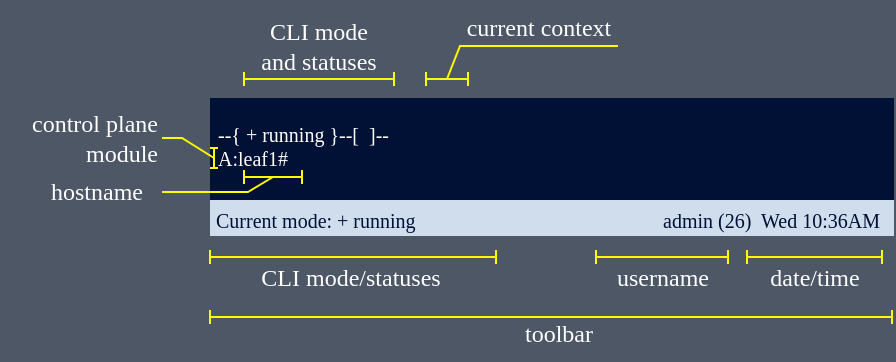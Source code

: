 <mxfile version="24.7.14" pages="6">
  <diagram name="[0] welcome prompt" id="DtRPSw0Q84hj6Syw1lVk">
    <mxGraphModel dx="568" dy="316" grid="1" gridSize="1" guides="1" tooltips="1" connect="1" arrows="1" fold="1" page="1" pageScale="1" pageWidth="3300" pageHeight="4681" background="#4D5766" math="0" shadow="0">
      <root>
        <mxCell id="0" />
        <mxCell id="1" parent="0" />
        <mxCell id="nCmd6DkAqDhLXYnMji7A-1" value="" style="rounded=0;whiteSpace=wrap;html=1;strokeColor=none;fillColor=#001135;" parent="1" vertex="1">
          <mxGeometry x="688" y="587" width="342" height="69" as="geometry" />
        </mxCell>
        <mxCell id="nCmd6DkAqDhLXYnMji7A-2" value="" style="rounded=0;whiteSpace=wrap;html=1;strokeColor=none;fillColor=#CFDDED;" parent="1" vertex="1">
          <mxGeometry x="688" y="638" width="342" height="18" as="geometry" />
        </mxCell>
        <mxCell id="vOQ2-L0Opo91MlNVydcH-42" value="Current mode: + running" style="text;html=1;align=left;verticalAlign=middle;resizable=0;points=[];autosize=1;fontSize=10;fontFamily=JetBrains Mono;fontStyle=0;fontColor=#001135;fontSource=https%3A%2F%2Ffonts.googleapis.com%2Fcss%3Ffamily%3DJetBrains%2BMono;spacing=-1;spacingBottom=0;" parent="1" vertex="1">
          <mxGeometry x="692" y="639" width="151" height="17" as="geometry" />
        </mxCell>
        <mxCell id="nCmd6DkAqDhLXYnMji7A-3" value="admin (26)&amp;nbsp; Wed 10:36AM" style="text;html=1;align=right;verticalAlign=middle;resizable=0;points=[];autosize=1;fontSize=10;fontFamily=JetBrains Mono;fontStyle=0;fontColor=#001135;fontSource=https%3A%2F%2Ffonts.googleapis.com%2Fcss%3Ffamily%3DJetBrains%2BMono;spacing=-1;spacingBottom=0;" parent="1" vertex="1">
          <mxGeometry x="870" y="639" width="151" height="17" as="geometry" />
        </mxCell>
        <mxCell id="nCmd6DkAqDhLXYnMji7A-4" value="--{ + running }--[&amp;nbsp; ]--&lt;br&gt;A:leaf1#&amp;nbsp;" style="text;html=1;align=left;verticalAlign=middle;resizable=0;points=[];autosize=1;fontSize=10;fontFamily=JetBrains Mono;fontStyle=0;fontColor=#FFFFFF;fontSource=https%3A%2F%2Ffonts.googleapis.com%2Fcss%3Ffamily%3DJetBrains%2BMono;spacing=-1;spacingBottom=0;" parent="1" vertex="1">
          <mxGeometry x="693" y="596" width="151" height="29" as="geometry" />
        </mxCell>
        <mxCell id="fcxd7YbUQ3BsasLPsp_U-16" value="" style="shape=crossbar;whiteSpace=wrap;html=1;rounded=1;fillColor=none;strokeColor=#FFFB00;" vertex="1" parent="1">
          <mxGeometry x="688" y="693" width="341" height="7" as="geometry" />
        </mxCell>
        <mxCell id="fcxd7YbUQ3BsasLPsp_U-17" value="toolbar" style="text;html=1;align=center;verticalAlign=middle;resizable=0;points=[];autosize=1;strokeColor=none;fillColor=none;fontFamily=Google Sans;fontSource=https%3A%2F%2Ffonts.googleapis.com%2Fcss%3Ffamily%3DGoogle%2BSans;fontColor=#FFFFFF;" vertex="1" parent="1">
          <mxGeometry x="833" y="691" width="58" height="27" as="geometry" />
        </mxCell>
        <mxCell id="fcxd7YbUQ3BsasLPsp_U-18" value="" style="shape=crossbar;whiteSpace=wrap;html=1;rounded=1;fillColor=none;strokeColor=#FFFB00;" vertex="1" parent="1">
          <mxGeometry x="688" y="663" width="143" height="7" as="geometry" />
        </mxCell>
        <mxCell id="fcxd7YbUQ3BsasLPsp_U-19" value="CLI mode/statuses" style="text;html=1;align=center;verticalAlign=middle;resizable=0;points=[];autosize=1;strokeColor=none;fillColor=none;fontFamily=Google Sans;fontSource=https%3A%2F%2Ffonts.googleapis.com%2Fcss%3Ffamily%3DGoogle%2BSans;fontColor=#FFFFFF;" vertex="1" parent="1">
          <mxGeometry x="698" y="663" width="120" height="27" as="geometry" />
        </mxCell>
        <mxCell id="fcxd7YbUQ3BsasLPsp_U-20" value="" style="shape=crossbar;whiteSpace=wrap;html=1;rounded=1;fillColor=none;strokeColor=#FFFB00;" vertex="1" parent="1">
          <mxGeometry x="881" y="663" width="66" height="7" as="geometry" />
        </mxCell>
        <mxCell id="fcxd7YbUQ3BsasLPsp_U-21" value="username" style="text;html=1;align=center;verticalAlign=middle;resizable=0;points=[];autosize=1;strokeColor=none;fillColor=none;fontFamily=Google Sans;fontSource=https%3A%2F%2Ffonts.googleapis.com%2Fcss%3Ffamily%3DGoogle%2BSans;fontColor=#FFFFFF;" vertex="1" parent="1">
          <mxGeometry x="877.5" y="663" width="73" height="27" as="geometry" />
        </mxCell>
        <mxCell id="fcxd7YbUQ3BsasLPsp_U-22" value="" style="shape=crossbar;whiteSpace=wrap;html=1;rounded=1;fillColor=none;strokeColor=#FFFB00;" vertex="1" parent="1">
          <mxGeometry x="956.5" y="663" width="67.5" height="7" as="geometry" />
        </mxCell>
        <mxCell id="fcxd7YbUQ3BsasLPsp_U-23" value="date/time" style="text;html=1;align=center;verticalAlign=middle;resizable=0;points=[];autosize=1;strokeColor=none;fillColor=none;fontFamily=Google Sans;fontSource=https%3A%2F%2Ffonts.googleapis.com%2Fcss%3Ffamily%3DGoogle%2BSans;fontColor=#FFFFFF;" vertex="1" parent="1">
          <mxGeometry x="954" y="663" width="71" height="27" as="geometry" />
        </mxCell>
        <mxCell id="fcxd7YbUQ3BsasLPsp_U-24" value="" style="shape=crossbar;whiteSpace=wrap;html=1;rounded=1;fillColor=none;strokeColor=#FFFB00;" vertex="1" parent="1">
          <mxGeometry x="705" y="574" width="75" height="7" as="geometry" />
        </mxCell>
        <mxCell id="fcxd7YbUQ3BsasLPsp_U-25" value="CLI mode&lt;br&gt;and statuses" style="text;html=1;align=center;verticalAlign=middle;resizable=0;points=[];autosize=1;strokeColor=none;fillColor=none;fontFamily=Google Sans;fontSource=https%3A%2F%2Ffonts.googleapis.com%2Fcss%3Ffamily%3DGoogle%2BSans;fontColor=#FFFFFF;" vertex="1" parent="1">
          <mxGeometry x="698" y="540" width="88" height="42" as="geometry" />
        </mxCell>
        <mxCell id="fcxd7YbUQ3BsasLPsp_U-26" value="" style="shape=crossbar;whiteSpace=wrap;html=1;rounded=1;fillColor=none;strokeColor=#FFFB00;" vertex="1" parent="1">
          <mxGeometry x="796" y="574" width="21" height="7" as="geometry" />
        </mxCell>
        <mxCell id="fcxd7YbUQ3BsasLPsp_U-27" value="current context" style="text;html=1;align=center;verticalAlign=middle;resizable=0;points=[];autosize=1;strokeColor=none;fillColor=none;fontFamily=Google Sans;fontSource=https%3A%2F%2Ffonts.googleapis.com%2Fcss%3Ffamily%3DGoogle%2BSans;fontColor=#FFFFFF;" vertex="1" parent="1">
          <mxGeometry x="801" y="538" width="102" height="27" as="geometry" />
        </mxCell>
        <mxCell id="fcxd7YbUQ3BsasLPsp_U-28" value="" style="endArrow=none;html=1;rounded=0;exitX=0.5;exitY=0.5;exitDx=0;exitDy=0;exitPerimeter=0;strokeColor=#FFFB00;" edge="1" parent="1" source="fcxd7YbUQ3BsasLPsp_U-26">
          <mxGeometry width="50" height="50" relative="1" as="geometry">
            <mxPoint x="825" y="557" as="sourcePoint" />
            <mxPoint x="892" y="561" as="targetPoint" />
            <Array as="points">
              <mxPoint x="813" y="561" />
            </Array>
          </mxGeometry>
        </mxCell>
        <mxCell id="fcxd7YbUQ3BsasLPsp_U-30" value="" style="shape=crossbar;whiteSpace=wrap;html=1;rounded=1;fillColor=none;strokeColor=#FFFB00;" vertex="1" parent="1">
          <mxGeometry x="705" y="623" width="29" height="7" as="geometry" />
        </mxCell>
        <mxCell id="fcxd7YbUQ3BsasLPsp_U-31" value="" style="endArrow=none;html=1;rounded=0;exitX=0.5;exitY=0.5;exitDx=0;exitDy=0;exitPerimeter=0;strokeColor=#FFFB00;" edge="1" parent="1" source="fcxd7YbUQ3BsasLPsp_U-30">
          <mxGeometry width="50" height="50" relative="1" as="geometry">
            <mxPoint x="808" y="579" as="sourcePoint" />
            <mxPoint x="664" y="634" as="targetPoint" />
            <Array as="points">
              <mxPoint x="707" y="634" />
            </Array>
          </mxGeometry>
        </mxCell>
        <mxCell id="fcxd7YbUQ3BsasLPsp_U-32" value="hostname" style="text;html=1;align=center;verticalAlign=middle;resizable=0;points=[];autosize=1;strokeColor=none;fillColor=none;fontFamily=Google Sans;fontSource=https%3A%2F%2Ffonts.googleapis.com%2Fcss%3Ffamily%3DGoogle%2BSans;fontColor=#FFFFFF;" vertex="1" parent="1">
          <mxGeometry x="594" y="620" width="73" height="27" as="geometry" />
        </mxCell>
        <mxCell id="fcxd7YbUQ3BsasLPsp_U-33" value="" style="endArrow=none;html=1;rounded=0;exitX=0.5;exitY=0.5;exitDx=0;exitDy=0;exitPerimeter=0;strokeColor=#FFFB00;" edge="1" parent="1" source="fcxd7YbUQ3BsasLPsp_U-34">
          <mxGeometry width="50" height="50" relative="1" as="geometry">
            <mxPoint x="721" y="628" as="sourcePoint" />
            <mxPoint x="664" y="607" as="targetPoint" />
            <Array as="points">
              <mxPoint x="674" y="607" />
            </Array>
          </mxGeometry>
        </mxCell>
        <mxCell id="fcxd7YbUQ3BsasLPsp_U-34" value="" style="shape=crossbar;whiteSpace=wrap;html=1;rounded=1;fillColor=none;strokeColor=#FFFB00;rotation=-90;" vertex="1" parent="1">
          <mxGeometry x="685" y="615" width="10" height="4" as="geometry" />
        </mxCell>
        <mxCell id="fcxd7YbUQ3BsasLPsp_U-35" value="control plane&lt;br&gt;module" style="text;html=1;align=right;verticalAlign=middle;resizable=0;points=[];autosize=1;strokeColor=none;fillColor=none;fontFamily=Google Sans;fontSource=https%3A%2F%2Ffonts.googleapis.com%2Fcss%3Ffamily%3DGoogle%2BSans;fontColor=#FFFFFF;spacing=-7;" vertex="1" parent="1">
          <mxGeometry x="583" y="595" width="71" height="24" as="geometry" />
        </mxCell>
      </root>
    </mxGraphModel>
  </diagram>
  <diagram name="[1] suggestion window" id="fntJi4VX09mXbgpVyLZZ">
    <mxGraphModel dx="1037" dy="578" grid="1" gridSize="1" guides="1" tooltips="1" connect="1" arrows="1" fold="1" page="1" pageScale="1" pageWidth="3300" pageHeight="4681" background="#4D5766" math="0" shadow="0">
      <root>
        <mxCell id="fwmAT6fZJ9WdfyXD4-Wr-0" />
        <mxCell id="fwmAT6fZJ9WdfyXD4-Wr-1" parent="fwmAT6fZJ9WdfyXD4-Wr-0" />
        <mxCell id="fwmAT6fZJ9WdfyXD4-Wr-2" value="" style="rounded=0;whiteSpace=wrap;html=1;strokeColor=none;fillColor=#001135;" vertex="1" parent="fwmAT6fZJ9WdfyXD4-Wr-1">
          <mxGeometry x="688" y="529" width="591" height="127" as="geometry" />
        </mxCell>
        <mxCell id="fwmAT6fZJ9WdfyXD4-Wr-3" value="" style="rounded=0;whiteSpace=wrap;html=1;strokeColor=none;fillColor=#CFDDED;" vertex="1" parent="fwmAT6fZJ9WdfyXD4-Wr-1">
          <mxGeometry x="688" y="638" width="591" height="18" as="geometry" />
        </mxCell>
        <mxCell id="fwmAT6fZJ9WdfyXD4-Wr-4" value="Current mode: + running" style="text;html=1;align=left;verticalAlign=middle;resizable=0;points=[];autosize=1;fontSize=10;fontFamily=JetBrains Mono;fontStyle=0;fontColor=#001135;fontSource=https%3A%2F%2Ffonts.googleapis.com%2Fcss%3Ffamily%3DJetBrains%2BMono;spacing=-1;spacingBottom=0;" vertex="1" parent="fwmAT6fZJ9WdfyXD4-Wr-1">
          <mxGeometry x="692" y="639" width="151" height="17" as="geometry" />
        </mxCell>
        <mxCell id="fwmAT6fZJ9WdfyXD4-Wr-5" value="admin (26)&amp;nbsp; Wed 10:36AM" style="text;html=1;align=right;verticalAlign=middle;resizable=0;points=[];autosize=1;fontSize=10;fontFamily=JetBrains Mono;fontStyle=0;fontColor=#001135;fontSource=https%3A%2F%2Ffonts.googleapis.com%2Fcss%3Ffamily%3DJetBrains%2BMono;spacing=-1;spacingBottom=0;" vertex="1" parent="fwmAT6fZJ9WdfyXD4-Wr-1">
          <mxGeometry x="1121" y="639" width="151" height="17" as="geometry" />
        </mxCell>
        <mxCell id="fwmAT6fZJ9WdfyXD4-Wr-6" value="--{ + running }--[&amp;nbsp; ]--&lt;br&gt;A:leaf1# &lt;font color=&quot;#fffb00&quot;&gt;&amp;lt;TAB&amp;gt;&lt;/font&gt;" style="text;html=1;align=left;verticalAlign=middle;resizable=0;points=[];autosize=1;fontSize=10;fontFamily=JetBrains Mono;fontStyle=0;fontColor=#FFFFFF;fontSource=https%3A%2F%2Ffonts.googleapis.com%2Fcss%3Ffamily%3DJetBrains%2BMono;spacing=-1;spacingBottom=0;" vertex="1" parent="fwmAT6fZJ9WdfyXD4-Wr-1">
          <mxGeometry x="693" y="535" width="151" height="29" as="geometry" />
        </mxCell>
        <mxCell id="fwmAT6fZJ9WdfyXD4-Wr-8" value="" style="rounded=0;whiteSpace=wrap;html=1;fillColor=#CFDDED;opacity=70;strokeColor=none;" vertex="1" parent="fwmAT6fZJ9WdfyXD4-Wr-1">
          <mxGeometry x="692" y="566" width="583" height="67" as="geometry" />
        </mxCell>
        <mxCell id="fwmAT6fZJ9WdfyXD4-Wr-9" value=" !                date             file             monitor          pwc              show             traceroute      &#xa; acl              diff             help             network-instance qos              source           traceroute6     &#xa; back             echo             history          passwd           quit             system           tree            &#xa; bash             enter            info             ping             references       tcptraceroute    tunnel          &#xa; bfd              environment      interface        ping6            routing-policy   tech-support     tunnel-interface&#xa; cls              exit             list             platform         save             tools            watch" style="text;whiteSpace=wrap;fontFamily=JetBrains Mono;fontSource=https%3A%2F%2Ffonts.googleapis.com%2Fcss%3Ffamily%3DJetBrains%2BMono;fontSize=8;labelBackgroundColor=none;" vertex="1" parent="fwmAT6fZJ9WdfyXD4-Wr-1">
          <mxGeometry x="690" y="565" width="581" height="72" as="geometry" />
        </mxCell>
      </root>
    </mxGraphModel>
  </diagram>
  <diagram name="[2] suggestion window" id="oYro1XdSq2RQ2ffgzbPZ">
    <mxGraphModel dx="1064" dy="592" grid="1" gridSize="1" guides="1" tooltips="1" connect="1" arrows="1" fold="1" page="1" pageScale="1" pageWidth="3300" pageHeight="4681" background="#4D5766" math="0" shadow="0">
      <root>
        <mxCell id="GuL4ALd_1CEDO6l2g3Ta-0" />
        <mxCell id="GuL4ALd_1CEDO6l2g3Ta-1" parent="GuL4ALd_1CEDO6l2g3Ta-0" />
        <mxCell id="GuL4ALd_1CEDO6l2g3Ta-2" value="" style="rounded=0;whiteSpace=wrap;html=1;strokeColor=none;fillColor=#001135;" vertex="1" parent="GuL4ALd_1CEDO6l2g3Ta-1">
          <mxGeometry x="688" y="529" width="591" height="127" as="geometry" />
        </mxCell>
        <mxCell id="GuL4ALd_1CEDO6l2g3Ta-3" value="" style="rounded=0;whiteSpace=wrap;html=1;strokeColor=none;fillColor=#CFDDED;" vertex="1" parent="GuL4ALd_1CEDO6l2g3Ta-1">
          <mxGeometry x="688" y="638" width="591" height="18" as="geometry" />
        </mxCell>
        <mxCell id="GuL4ALd_1CEDO6l2g3Ta-4" value="Current mode: + running" style="text;html=1;align=left;verticalAlign=middle;resizable=0;points=[];autosize=1;fontSize=10;fontFamily=JetBrains Mono;fontStyle=0;fontColor=#001135;fontSource=https%3A%2F%2Ffonts.googleapis.com%2Fcss%3Ffamily%3DJetBrains%2BMono;spacing=-1;spacingBottom=0;" vertex="1" parent="GuL4ALd_1CEDO6l2g3Ta-1">
          <mxGeometry x="692" y="639" width="151" height="17" as="geometry" />
        </mxCell>
        <mxCell id="GuL4ALd_1CEDO6l2g3Ta-5" value="admin (26)&amp;nbsp; Wed 10:36AM" style="text;html=1;align=right;verticalAlign=middle;resizable=0;points=[];autosize=1;fontSize=10;fontFamily=JetBrains Mono;fontStyle=0;fontColor=#001135;fontSource=https%3A%2F%2Ffonts.googleapis.com%2Fcss%3Ffamily%3DJetBrains%2BMono;spacing=-1;spacingBottom=0;" vertex="1" parent="GuL4ALd_1CEDO6l2g3Ta-1">
          <mxGeometry x="1123" y="638.5" width="151" height="17" as="geometry" />
        </mxCell>
        <mxCell id="GuL4ALd_1CEDO6l2g3Ta-6" value="--{ + running }--[&amp;nbsp; ]--&lt;br&gt;A:leaf1# &lt;font color=&quot;#fffb00&quot;&gt;history&lt;/font&gt;" style="text;html=1;align=left;verticalAlign=middle;resizable=0;points=[];autosize=1;fontSize=10;fontFamily=JetBrains Mono;fontStyle=0;fontColor=#FFFFFF;fontSource=https%3A%2F%2Ffonts.googleapis.com%2Fcss%3Ffamily%3DJetBrains%2BMono;spacing=-1;spacingBottom=0;" vertex="1" parent="GuL4ALd_1CEDO6l2g3Ta-1">
          <mxGeometry x="693" y="535" width="151" height="29" as="geometry" />
        </mxCell>
        <mxCell id="46O4Q3GJp7-n5Bn7j19K-1" value="" style="rounded=0;whiteSpace=wrap;html=1;fillColor=#CFDDED;opacity=70;strokeColor=none;" vertex="1" parent="GuL4ALd_1CEDO6l2g3Ta-1">
          <mxGeometry x="858" y="590" width="82" height="11" as="geometry" />
        </mxCell>
        <mxCell id="46O4Q3GJp7-n5Bn7j19K-2" value="" style="rounded=0;whiteSpace=wrap;html=1;fillColor=#CFDDED;opacity=70;strokeColor=none;" vertex="1" parent="GuL4ALd_1CEDO6l2g3Ta-1">
          <mxGeometry x="692" y="566" width="583" height="67" as="geometry" />
        </mxCell>
        <mxCell id="46O4Q3GJp7-n5Bn7j19K-0" value=" !                date             file             monitor          pwc              show             traceroute      &#xa; acl              diff             help             network-instance qos              source           traceroute6     &#xa; back             echo             history          passwd           quit             system           tree            &#xa; bash             enter            info             ping             references       tcptraceroute    tunnel          &#xa; bfd              environment      interface        ping6            routing-policy   tech-support     tunnel-interface&#xa; cls              exit             list             platform         save             tools            watch" style="text;whiteSpace=wrap;fontFamily=JetBrains Mono;fontSource=https%3A%2F%2Ffonts.googleapis.com%2Fcss%3Ffamily%3DJetBrains%2BMono;fontSize=8;labelBackgroundColor=none;" vertex="1" parent="GuL4ALd_1CEDO6l2g3Ta-1">
          <mxGeometry x="690" y="565" width="581" height="72" as="geometry" />
        </mxCell>
      </root>
    </mxGraphModel>
  </diagram>
  <diagram name="[3] interface pt1" id="J-4I-pwu2kA7r5TAPOfw">
    <mxGraphModel dx="965" dy="537" grid="1" gridSize="1" guides="1" tooltips="1" connect="1" arrows="1" fold="1" page="1" pageScale="1" pageWidth="3300" pageHeight="4681" background="#4D5766" math="0" shadow="0">
      <root>
        <mxCell id="Mo1o2Oe6yfoBjugL_DYL-0" />
        <mxCell id="Mo1o2Oe6yfoBjugL_DYL-1" parent="Mo1o2Oe6yfoBjugL_DYL-0" />
        <mxCell id="Mo1o2Oe6yfoBjugL_DYL-2" value="" style="rounded=0;whiteSpace=wrap;html=1;strokeColor=none;fillColor=#001135;" vertex="1" parent="Mo1o2Oe6yfoBjugL_DYL-1">
          <mxGeometry x="688" y="587" width="342" height="69" as="geometry" />
        </mxCell>
        <mxCell id="Mo1o2Oe6yfoBjugL_DYL-3" value="" style="rounded=0;whiteSpace=wrap;html=1;strokeColor=none;fillColor=#CFDDED;" vertex="1" parent="Mo1o2Oe6yfoBjugL_DYL-1">
          <mxGeometry x="688" y="638" width="342" height="18" as="geometry" />
        </mxCell>
        <mxCell id="Mo1o2Oe6yfoBjugL_DYL-4" value="Current mode: + running" style="text;html=1;align=left;verticalAlign=middle;resizable=0;points=[];autosize=1;fontSize=10;fontFamily=JetBrains Mono;fontStyle=0;fontColor=#001135;fontSource=https%3A%2F%2Ffonts.googleapis.com%2Fcss%3Ffamily%3DJetBrains%2BMono;spacing=-1;spacingBottom=0;" vertex="1" parent="Mo1o2Oe6yfoBjugL_DYL-1">
          <mxGeometry x="692" y="639" width="151" height="17" as="geometry" />
        </mxCell>
        <mxCell id="Mo1o2Oe6yfoBjugL_DYL-5" value="admin (26)&amp;nbsp; Wed 10:36AM" style="text;html=1;align=right;verticalAlign=middle;resizable=0;points=[];autosize=1;fontSize=10;fontFamily=JetBrains Mono;fontStyle=0;fontColor=#001135;fontSource=https%3A%2F%2Ffonts.googleapis.com%2Fcss%3Ffamily%3DJetBrains%2BMono;spacing=-1;spacingBottom=0;" vertex="1" parent="Mo1o2Oe6yfoBjugL_DYL-1">
          <mxGeometry x="870" y="639" width="151" height="17" as="geometry" />
        </mxCell>
        <mxCell id="Mo1o2Oe6yfoBjugL_DYL-6" value="--{ + running }--[&amp;nbsp; ]--&lt;br&gt;A:leaf1# &lt;font color=&quot;#fffb00&quot;&gt;interface&lt;/font&gt;" style="text;html=1;align=left;verticalAlign=middle;resizable=0;points=[];autosize=1;fontSize=10;fontFamily=JetBrains Mono;fontStyle=0;fontColor=#FFFFFF;fontSource=https%3A%2F%2Ffonts.googleapis.com%2Fcss%3Ffamily%3DJetBrains%2BMono;spacing=-1;spacingBottom=0;" vertex="1" parent="Mo1o2Oe6yfoBjugL_DYL-1">
          <mxGeometry x="693" y="596" width="151" height="29" as="geometry" />
        </mxCell>
      </root>
    </mxGraphModel>
  </diagram>
  <diagram name="[4] interface pt2" id="EUWuIjWseixoNpeYgIst">
    <mxGraphModel dx="847" dy="471" grid="1" gridSize="1" guides="1" tooltips="1" connect="1" arrows="1" fold="1" page="1" pageScale="1" pageWidth="3300" pageHeight="4681" background="#4D5766" math="0" shadow="0">
      <root>
        <mxCell id="5wP_ldIcdAHpJa--Sq6w-0" />
        <mxCell id="5wP_ldIcdAHpJa--Sq6w-1" parent="5wP_ldIcdAHpJa--Sq6w-0" />
        <mxCell id="5wP_ldIcdAHpJa--Sq6w-2" value="" style="rounded=0;whiteSpace=wrap;html=1;strokeColor=none;fillColor=#001135;" vertex="1" parent="5wP_ldIcdAHpJa--Sq6w-1">
          <mxGeometry x="688" y="587" width="342" height="69" as="geometry" />
        </mxCell>
        <mxCell id="5wP_ldIcdAHpJa--Sq6w-3" value="" style="rounded=0;whiteSpace=wrap;html=1;strokeColor=none;fillColor=#CFDDED;" vertex="1" parent="5wP_ldIcdAHpJa--Sq6w-1">
          <mxGeometry x="688" y="638" width="342" height="18" as="geometry" />
        </mxCell>
        <mxCell id="5wP_ldIcdAHpJa--Sq6w-4" value="Current mode: + running" style="text;html=1;align=left;verticalAlign=middle;resizable=0;points=[];autosize=1;fontSize=10;fontFamily=JetBrains Mono;fontStyle=0;fontColor=#001135;fontSource=https%3A%2F%2Ffonts.googleapis.com%2Fcss%3Ffamily%3DJetBrains%2BMono;spacing=-1;spacingBottom=0;" vertex="1" parent="5wP_ldIcdAHpJa--Sq6w-1">
          <mxGeometry x="692" y="639" width="151" height="17" as="geometry" />
        </mxCell>
        <mxCell id="5wP_ldIcdAHpJa--Sq6w-5" value="admin (26)&amp;nbsp; Wed 10:36AM" style="text;html=1;align=right;verticalAlign=middle;resizable=0;points=[];autosize=1;fontSize=10;fontFamily=JetBrains Mono;fontStyle=0;fontColor=#001135;fontSource=https%3A%2F%2Ffonts.googleapis.com%2Fcss%3Ffamily%3DJetBrains%2BMono;spacing=-1;spacingBottom=0;" vertex="1" parent="5wP_ldIcdAHpJa--Sq6w-1">
          <mxGeometry x="870" y="639" width="151" height="17" as="geometry" />
        </mxCell>
        <mxCell id="5wP_ldIcdAHpJa--Sq6w-6" value="--{ + running }--[&amp;nbsp; ]--&lt;br&gt;A:leaf1# interface &lt;font color=&quot;#fffb00&quot;&gt;&amp;lt;TAB&amp;gt;&lt;/font&gt;&amp;nbsp;&lt;font color=&quot;#98a2ae&quot;&gt;&amp;lt;name&amp;gt;&lt;/font&gt;" style="text;html=1;align=left;verticalAlign=middle;resizable=0;points=[];autosize=1;fontSize=10;fontFamily=JetBrains Mono;fontStyle=0;fontColor=#FFFFFF;fontSource=https%3A%2F%2Ffonts.googleapis.com%2Fcss%3Ffamily%3DJetBrains%2BMono;spacing=-1;spacingBottom=0;" vertex="1" parent="5wP_ldIcdAHpJa--Sq6w-1">
          <mxGeometry x="693" y="596" width="199" height="29" as="geometry" />
        </mxCell>
      </root>
    </mxGraphModel>
  </diagram>
  <diagram name="[5] interface pt3" id="qGXfjxlAeSwqL_R6s6Qv">
    <mxGraphModel dx="988" dy="550" grid="1" gridSize="1" guides="1" tooltips="1" connect="1" arrows="1" fold="1" page="1" pageScale="1" pageWidth="3300" pageHeight="4681" background="#4D5766" math="0" shadow="0">
      <root>
        <mxCell id="yHHokr1XkXG5T8G0fSmr-0" />
        <mxCell id="yHHokr1XkXG5T8G0fSmr-1" parent="yHHokr1XkXG5T8G0fSmr-0" />
        <mxCell id="yHHokr1XkXG5T8G0fSmr-2" value="" style="rounded=0;whiteSpace=wrap;html=1;strokeColor=none;fillColor=#001135;" vertex="1" parent="yHHokr1XkXG5T8G0fSmr-1">
          <mxGeometry x="688" y="558" width="342" height="98" as="geometry" />
        </mxCell>
        <mxCell id="yHHokr1XkXG5T8G0fSmr-3" value="" style="rounded=0;whiteSpace=wrap;html=1;strokeColor=none;fillColor=#CFDDED;" vertex="1" parent="yHHokr1XkXG5T8G0fSmr-1">
          <mxGeometry x="688" y="638" width="342" height="18" as="geometry" />
        </mxCell>
        <mxCell id="yHHokr1XkXG5T8G0fSmr-4" value="Current mode: + running" style="text;html=1;align=left;verticalAlign=middle;resizable=0;points=[];autosize=1;fontSize=10;fontFamily=JetBrains Mono;fontStyle=0;fontColor=#001135;fontSource=https%3A%2F%2Ffonts.googleapis.com%2Fcss%3Ffamily%3DJetBrains%2BMono;spacing=-1;spacingBottom=0;" vertex="1" parent="yHHokr1XkXG5T8G0fSmr-1">
          <mxGeometry x="692" y="639" width="151" height="17" as="geometry" />
        </mxCell>
        <mxCell id="yHHokr1XkXG5T8G0fSmr-5" value="admin (26)&amp;nbsp; Wed 10:36AM" style="text;html=1;align=right;verticalAlign=middle;resizable=0;points=[];autosize=1;fontSize=10;fontFamily=JetBrains Mono;fontStyle=0;fontColor=#001135;fontSource=https%3A%2F%2Ffonts.googleapis.com%2Fcss%3Ffamily%3DJetBrains%2BMono;spacing=-1;spacingBottom=0;" vertex="1" parent="yHHokr1XkXG5T8G0fSmr-1">
          <mxGeometry x="870" y="639" width="151" height="17" as="geometry" />
        </mxCell>
        <mxCell id="yHHokr1XkXG5T8G0fSmr-6" value="--{ + running }--[&amp;nbsp; ]--&lt;br&gt;A:leaf1# interface&amp;nbsp;&amp;lt;TAB&amp;gt;&lt;span style=&quot;color: rgb(255, 251, 0);&quot;&gt;&amp;nbsp;&lt;/span&gt;&lt;span style=&quot;color: rgb(255, 251, 0);&quot;&gt;&amp;lt;TAB&amp;gt;&lt;/span&gt;&amp;nbsp;&lt;font color=&quot;#98a2ae&quot;&gt;&amp;lt;name&amp;gt;&lt;/font&gt;" style="text;html=1;align=left;verticalAlign=middle;resizable=0;points=[];autosize=1;fontSize=10;fontFamily=JetBrains Mono;fontStyle=0;fontColor=#FFFFFF;fontSource=https%3A%2F%2Ffonts.googleapis.com%2Fcss%3Ffamily%3DJetBrains%2BMono;spacing=-1;spacingBottom=0;" vertex="1" parent="yHHokr1XkXG5T8G0fSmr-1">
          <mxGeometry x="693" y="563" width="235" height="29" as="geometry" />
        </mxCell>
        <mxCell id="U71K20ToNLPxA8OgdBkq-4" value="" style="rounded=0;whiteSpace=wrap;html=1;fillColor=#CFDDED;opacity=70;strokeColor=none;" vertex="1" parent="yHHokr1XkXG5T8G0fSmr-1">
          <mxGeometry x="878" y="590" width="82" height="39" as="geometry" />
        </mxCell>
        <mxCell id="U71K20ToNLPxA8OgdBkq-5" value="ethernet-1/1&#xa;ethernet-1/49&#xa;mgmt0" style="text;whiteSpace=wrap;fontFamily=JetBrains Mono;fontSource=https%3A%2F%2Ffonts.googleapis.com%2Fcss%3Ffamily%3DJetBrains%2BMono;fontSize=9;labelBackgroundColor=none;" vertex="1" parent="yHHokr1XkXG5T8G0fSmr-1">
          <mxGeometry x="879" y="587" width="92" height="37" as="geometry" />
        </mxCell>
      </root>
    </mxGraphModel>
  </diagram>
</mxfile>
